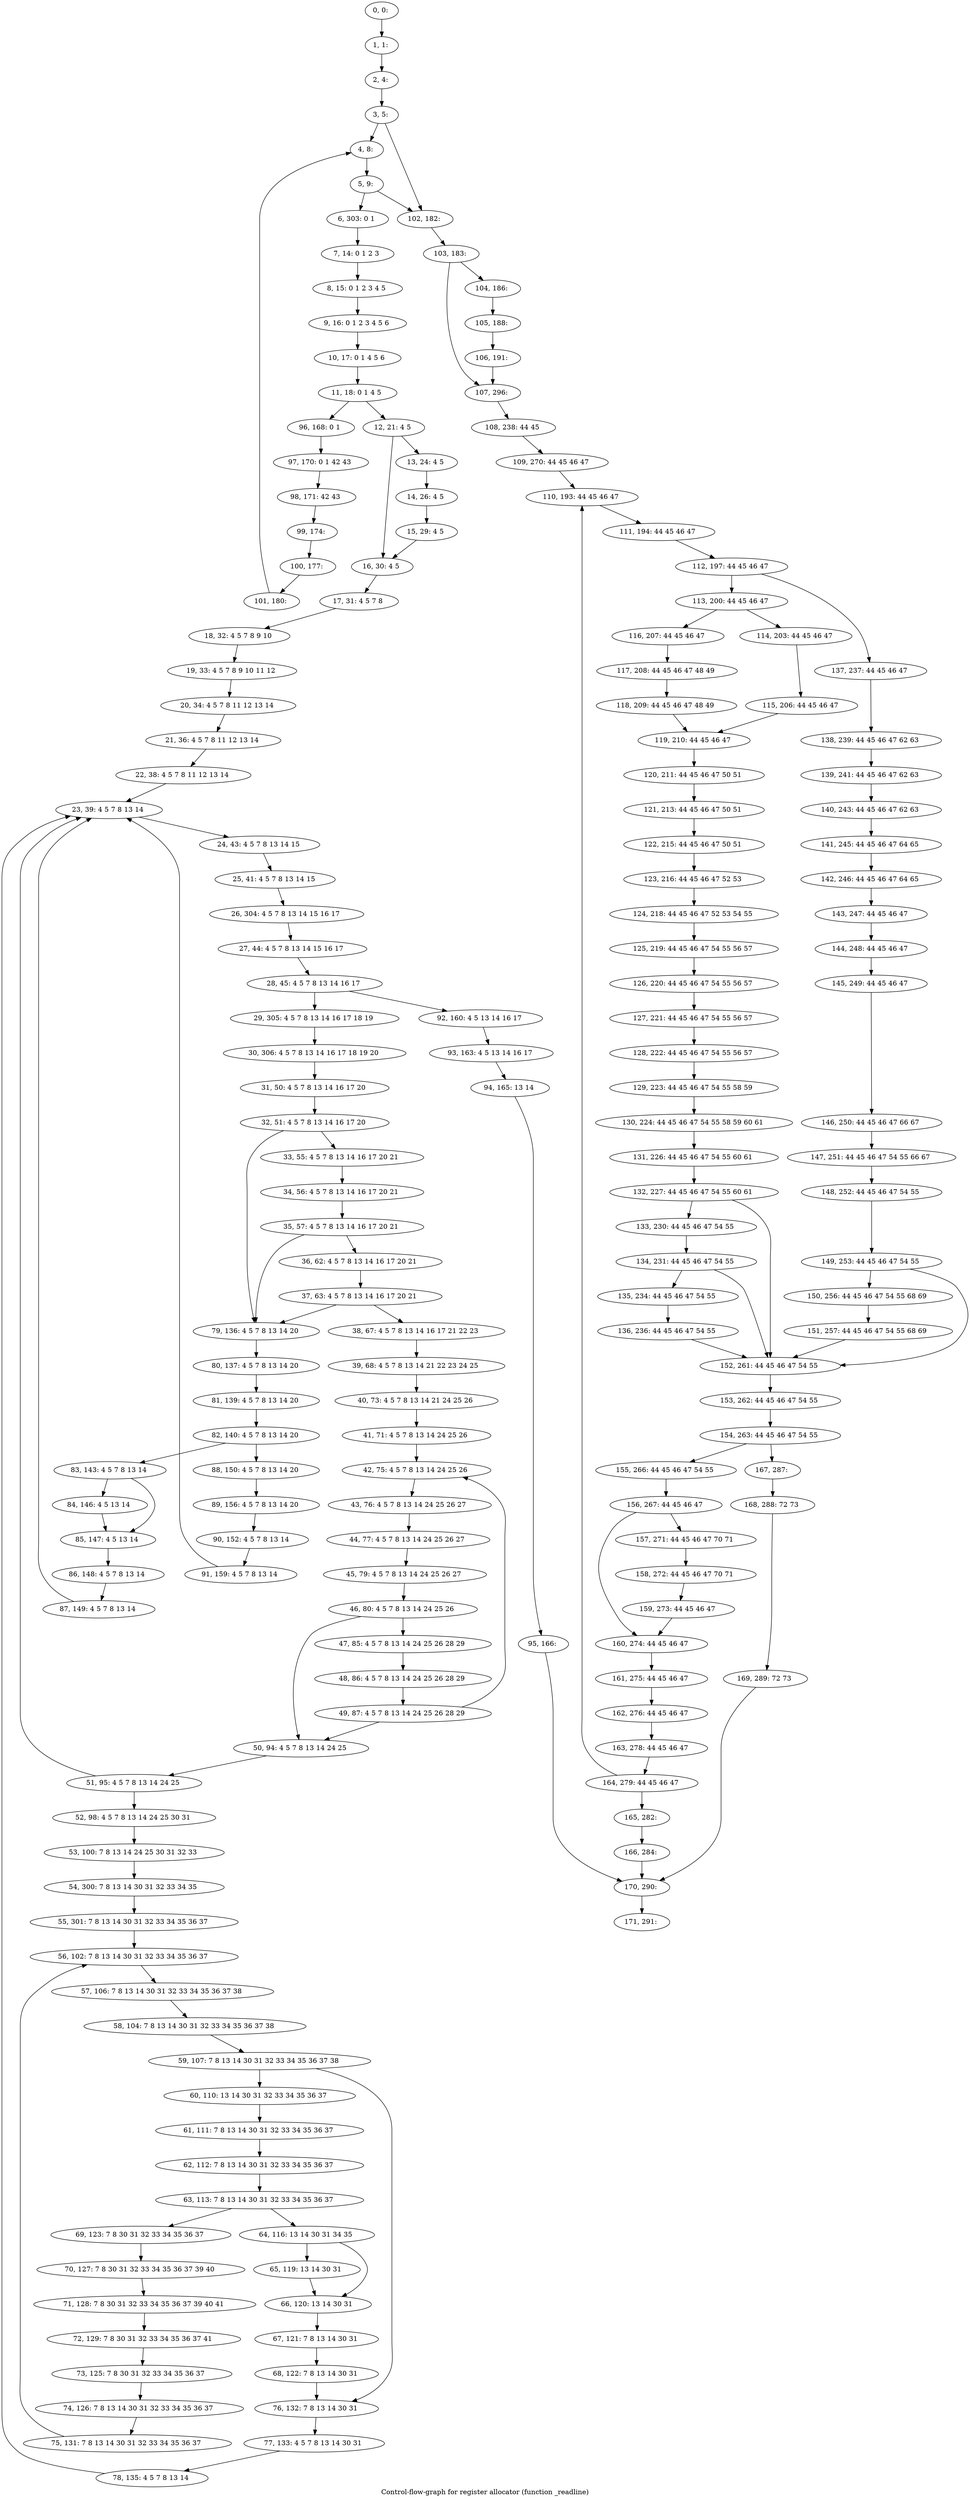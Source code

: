 digraph G {
graph [label="Control-flow-graph for register allocator (function _readline)"]
0[label="0, 0: "];
1[label="1, 1: "];
2[label="2, 4: "];
3[label="3, 5: "];
4[label="4, 8: "];
5[label="5, 9: "];
6[label="6, 303: 0 1 "];
7[label="7, 14: 0 1 2 3 "];
8[label="8, 15: 0 1 2 3 4 5 "];
9[label="9, 16: 0 1 2 3 4 5 6 "];
10[label="10, 17: 0 1 4 5 6 "];
11[label="11, 18: 0 1 4 5 "];
12[label="12, 21: 4 5 "];
13[label="13, 24: 4 5 "];
14[label="14, 26: 4 5 "];
15[label="15, 29: 4 5 "];
16[label="16, 30: 4 5 "];
17[label="17, 31: 4 5 7 8 "];
18[label="18, 32: 4 5 7 8 9 10 "];
19[label="19, 33: 4 5 7 8 9 10 11 12 "];
20[label="20, 34: 4 5 7 8 11 12 13 14 "];
21[label="21, 36: 4 5 7 8 11 12 13 14 "];
22[label="22, 38: 4 5 7 8 11 12 13 14 "];
23[label="23, 39: 4 5 7 8 13 14 "];
24[label="24, 43: 4 5 7 8 13 14 15 "];
25[label="25, 41: 4 5 7 8 13 14 15 "];
26[label="26, 304: 4 5 7 8 13 14 15 16 17 "];
27[label="27, 44: 4 5 7 8 13 14 15 16 17 "];
28[label="28, 45: 4 5 7 8 13 14 16 17 "];
29[label="29, 305: 4 5 7 8 13 14 16 17 18 19 "];
30[label="30, 306: 4 5 7 8 13 14 16 17 18 19 20 "];
31[label="31, 50: 4 5 7 8 13 14 16 17 20 "];
32[label="32, 51: 4 5 7 8 13 14 16 17 20 "];
33[label="33, 55: 4 5 7 8 13 14 16 17 20 21 "];
34[label="34, 56: 4 5 7 8 13 14 16 17 20 21 "];
35[label="35, 57: 4 5 7 8 13 14 16 17 20 21 "];
36[label="36, 62: 4 5 7 8 13 14 16 17 20 21 "];
37[label="37, 63: 4 5 7 8 13 14 16 17 20 21 "];
38[label="38, 67: 4 5 7 8 13 14 16 17 21 22 23 "];
39[label="39, 68: 4 5 7 8 13 14 21 22 23 24 25 "];
40[label="40, 73: 4 5 7 8 13 14 21 24 25 26 "];
41[label="41, 71: 4 5 7 8 13 14 24 25 26 "];
42[label="42, 75: 4 5 7 8 13 14 24 25 26 "];
43[label="43, 76: 4 5 7 8 13 14 24 25 26 27 "];
44[label="44, 77: 4 5 7 8 13 14 24 25 26 27 "];
45[label="45, 79: 4 5 7 8 13 14 24 25 26 27 "];
46[label="46, 80: 4 5 7 8 13 14 24 25 26 "];
47[label="47, 85: 4 5 7 8 13 14 24 25 26 28 29 "];
48[label="48, 86: 4 5 7 8 13 14 24 25 26 28 29 "];
49[label="49, 87: 4 5 7 8 13 14 24 25 26 28 29 "];
50[label="50, 94: 4 5 7 8 13 14 24 25 "];
51[label="51, 95: 4 5 7 8 13 14 24 25 "];
52[label="52, 98: 4 5 7 8 13 14 24 25 30 31 "];
53[label="53, 100: 7 8 13 14 24 25 30 31 32 33 "];
54[label="54, 300: 7 8 13 14 30 31 32 33 34 35 "];
55[label="55, 301: 7 8 13 14 30 31 32 33 34 35 36 37 "];
56[label="56, 102: 7 8 13 14 30 31 32 33 34 35 36 37 "];
57[label="57, 106: 7 8 13 14 30 31 32 33 34 35 36 37 38 "];
58[label="58, 104: 7 8 13 14 30 31 32 33 34 35 36 37 38 "];
59[label="59, 107: 7 8 13 14 30 31 32 33 34 35 36 37 38 "];
60[label="60, 110: 13 14 30 31 32 33 34 35 36 37 "];
61[label="61, 111: 7 8 13 14 30 31 32 33 34 35 36 37 "];
62[label="62, 112: 7 8 13 14 30 31 32 33 34 35 36 37 "];
63[label="63, 113: 7 8 13 14 30 31 32 33 34 35 36 37 "];
64[label="64, 116: 13 14 30 31 34 35 "];
65[label="65, 119: 13 14 30 31 "];
66[label="66, 120: 13 14 30 31 "];
67[label="67, 121: 7 8 13 14 30 31 "];
68[label="68, 122: 7 8 13 14 30 31 "];
69[label="69, 123: 7 8 30 31 32 33 34 35 36 37 "];
70[label="70, 127: 7 8 30 31 32 33 34 35 36 37 39 40 "];
71[label="71, 128: 7 8 30 31 32 33 34 35 36 37 39 40 41 "];
72[label="72, 129: 7 8 30 31 32 33 34 35 36 37 41 "];
73[label="73, 125: 7 8 30 31 32 33 34 35 36 37 "];
74[label="74, 126: 7 8 13 14 30 31 32 33 34 35 36 37 "];
75[label="75, 131: 7 8 13 14 30 31 32 33 34 35 36 37 "];
76[label="76, 132: 7 8 13 14 30 31 "];
77[label="77, 133: 4 5 7 8 13 14 30 31 "];
78[label="78, 135: 4 5 7 8 13 14 "];
79[label="79, 136: 4 5 7 8 13 14 20 "];
80[label="80, 137: 4 5 7 8 13 14 20 "];
81[label="81, 139: 4 5 7 8 13 14 20 "];
82[label="82, 140: 4 5 7 8 13 14 20 "];
83[label="83, 143: 4 5 7 8 13 14 "];
84[label="84, 146: 4 5 13 14 "];
85[label="85, 147: 4 5 13 14 "];
86[label="86, 148: 4 5 7 8 13 14 "];
87[label="87, 149: 4 5 7 8 13 14 "];
88[label="88, 150: 4 5 7 8 13 14 20 "];
89[label="89, 156: 4 5 7 8 13 14 20 "];
90[label="90, 152: 4 5 7 8 13 14 "];
91[label="91, 159: 4 5 7 8 13 14 "];
92[label="92, 160: 4 5 13 14 16 17 "];
93[label="93, 163: 4 5 13 14 16 17 "];
94[label="94, 165: 13 14 "];
95[label="95, 166: "];
96[label="96, 168: 0 1 "];
97[label="97, 170: 0 1 42 43 "];
98[label="98, 171: 42 43 "];
99[label="99, 174: "];
100[label="100, 177: "];
101[label="101, 180: "];
102[label="102, 182: "];
103[label="103, 183: "];
104[label="104, 186: "];
105[label="105, 188: "];
106[label="106, 191: "];
107[label="107, 296: "];
108[label="108, 238: 44 45 "];
109[label="109, 270: 44 45 46 47 "];
110[label="110, 193: 44 45 46 47 "];
111[label="111, 194: 44 45 46 47 "];
112[label="112, 197: 44 45 46 47 "];
113[label="113, 200: 44 45 46 47 "];
114[label="114, 203: 44 45 46 47 "];
115[label="115, 206: 44 45 46 47 "];
116[label="116, 207: 44 45 46 47 "];
117[label="117, 208: 44 45 46 47 48 49 "];
118[label="118, 209: 44 45 46 47 48 49 "];
119[label="119, 210: 44 45 46 47 "];
120[label="120, 211: 44 45 46 47 50 51 "];
121[label="121, 213: 44 45 46 47 50 51 "];
122[label="122, 215: 44 45 46 47 50 51 "];
123[label="123, 216: 44 45 46 47 52 53 "];
124[label="124, 218: 44 45 46 47 52 53 54 55 "];
125[label="125, 219: 44 45 46 47 54 55 56 57 "];
126[label="126, 220: 44 45 46 47 54 55 56 57 "];
127[label="127, 221: 44 45 46 47 54 55 56 57 "];
128[label="128, 222: 44 45 46 47 54 55 56 57 "];
129[label="129, 223: 44 45 46 47 54 55 58 59 "];
130[label="130, 224: 44 45 46 47 54 55 58 59 60 61 "];
131[label="131, 226: 44 45 46 47 54 55 60 61 "];
132[label="132, 227: 44 45 46 47 54 55 60 61 "];
133[label="133, 230: 44 45 46 47 54 55 "];
134[label="134, 231: 44 45 46 47 54 55 "];
135[label="135, 234: 44 45 46 47 54 55 "];
136[label="136, 236: 44 45 46 47 54 55 "];
137[label="137, 237: 44 45 46 47 "];
138[label="138, 239: 44 45 46 47 62 63 "];
139[label="139, 241: 44 45 46 47 62 63 "];
140[label="140, 243: 44 45 46 47 62 63 "];
141[label="141, 245: 44 45 46 47 64 65 "];
142[label="142, 246: 44 45 46 47 64 65 "];
143[label="143, 247: 44 45 46 47 "];
144[label="144, 248: 44 45 46 47 "];
145[label="145, 249: 44 45 46 47 "];
146[label="146, 250: 44 45 46 47 66 67 "];
147[label="147, 251: 44 45 46 47 54 55 66 67 "];
148[label="148, 252: 44 45 46 47 54 55 "];
149[label="149, 253: 44 45 46 47 54 55 "];
150[label="150, 256: 44 45 46 47 54 55 68 69 "];
151[label="151, 257: 44 45 46 47 54 55 68 69 "];
152[label="152, 261: 44 45 46 47 54 55 "];
153[label="153, 262: 44 45 46 47 54 55 "];
154[label="154, 263: 44 45 46 47 54 55 "];
155[label="155, 266: 44 45 46 47 54 55 "];
156[label="156, 267: 44 45 46 47 "];
157[label="157, 271: 44 45 46 47 70 71 "];
158[label="158, 272: 44 45 46 47 70 71 "];
159[label="159, 273: 44 45 46 47 "];
160[label="160, 274: 44 45 46 47 "];
161[label="161, 275: 44 45 46 47 "];
162[label="162, 276: 44 45 46 47 "];
163[label="163, 278: 44 45 46 47 "];
164[label="164, 279: 44 45 46 47 "];
165[label="165, 282: "];
166[label="166, 284: "];
167[label="167, 287: "];
168[label="168, 288: 72 73 "];
169[label="169, 289: 72 73 "];
170[label="170, 290: "];
171[label="171, 291: "];
0->1 ;
1->2 ;
2->3 ;
3->4 ;
3->102 ;
4->5 ;
5->6 ;
5->102 ;
6->7 ;
7->8 ;
8->9 ;
9->10 ;
10->11 ;
11->12 ;
11->96 ;
12->13 ;
12->16 ;
13->14 ;
14->15 ;
15->16 ;
16->17 ;
17->18 ;
18->19 ;
19->20 ;
20->21 ;
21->22 ;
22->23 ;
23->24 ;
24->25 ;
25->26 ;
26->27 ;
27->28 ;
28->29 ;
28->92 ;
29->30 ;
30->31 ;
31->32 ;
32->33 ;
32->79 ;
33->34 ;
34->35 ;
35->36 ;
35->79 ;
36->37 ;
37->38 ;
37->79 ;
38->39 ;
39->40 ;
40->41 ;
41->42 ;
42->43 ;
43->44 ;
44->45 ;
45->46 ;
46->47 ;
46->50 ;
47->48 ;
48->49 ;
49->50 ;
49->42 ;
50->51 ;
51->52 ;
51->23 ;
52->53 ;
53->54 ;
54->55 ;
55->56 ;
56->57 ;
57->58 ;
58->59 ;
59->60 ;
59->76 ;
60->61 ;
61->62 ;
62->63 ;
63->64 ;
63->69 ;
64->65 ;
64->66 ;
65->66 ;
66->67 ;
67->68 ;
68->76 ;
69->70 ;
70->71 ;
71->72 ;
72->73 ;
73->74 ;
74->75 ;
75->56 ;
76->77 ;
77->78 ;
78->23 ;
79->80 ;
80->81 ;
81->82 ;
82->83 ;
82->88 ;
83->84 ;
83->85 ;
84->85 ;
85->86 ;
86->87 ;
87->23 ;
88->89 ;
89->90 ;
90->91 ;
91->23 ;
92->93 ;
93->94 ;
94->95 ;
95->170 ;
96->97 ;
97->98 ;
98->99 ;
99->100 ;
100->101 ;
101->4 ;
102->103 ;
103->104 ;
103->107 ;
104->105 ;
105->106 ;
106->107 ;
107->108 ;
108->109 ;
109->110 ;
110->111 ;
111->112 ;
112->113 ;
112->137 ;
113->114 ;
113->116 ;
114->115 ;
115->119 ;
116->117 ;
117->118 ;
118->119 ;
119->120 ;
120->121 ;
121->122 ;
122->123 ;
123->124 ;
124->125 ;
125->126 ;
126->127 ;
127->128 ;
128->129 ;
129->130 ;
130->131 ;
131->132 ;
132->133 ;
132->152 ;
133->134 ;
134->135 ;
134->152 ;
135->136 ;
136->152 ;
137->138 ;
138->139 ;
139->140 ;
140->141 ;
141->142 ;
142->143 ;
143->144 ;
144->145 ;
145->146 ;
146->147 ;
147->148 ;
148->149 ;
149->150 ;
149->152 ;
150->151 ;
151->152 ;
152->153 ;
153->154 ;
154->155 ;
154->167 ;
155->156 ;
156->157 ;
156->160 ;
157->158 ;
158->159 ;
159->160 ;
160->161 ;
161->162 ;
162->163 ;
163->164 ;
164->165 ;
164->110 ;
165->166 ;
166->170 ;
167->168 ;
168->169 ;
169->170 ;
170->171 ;
}
